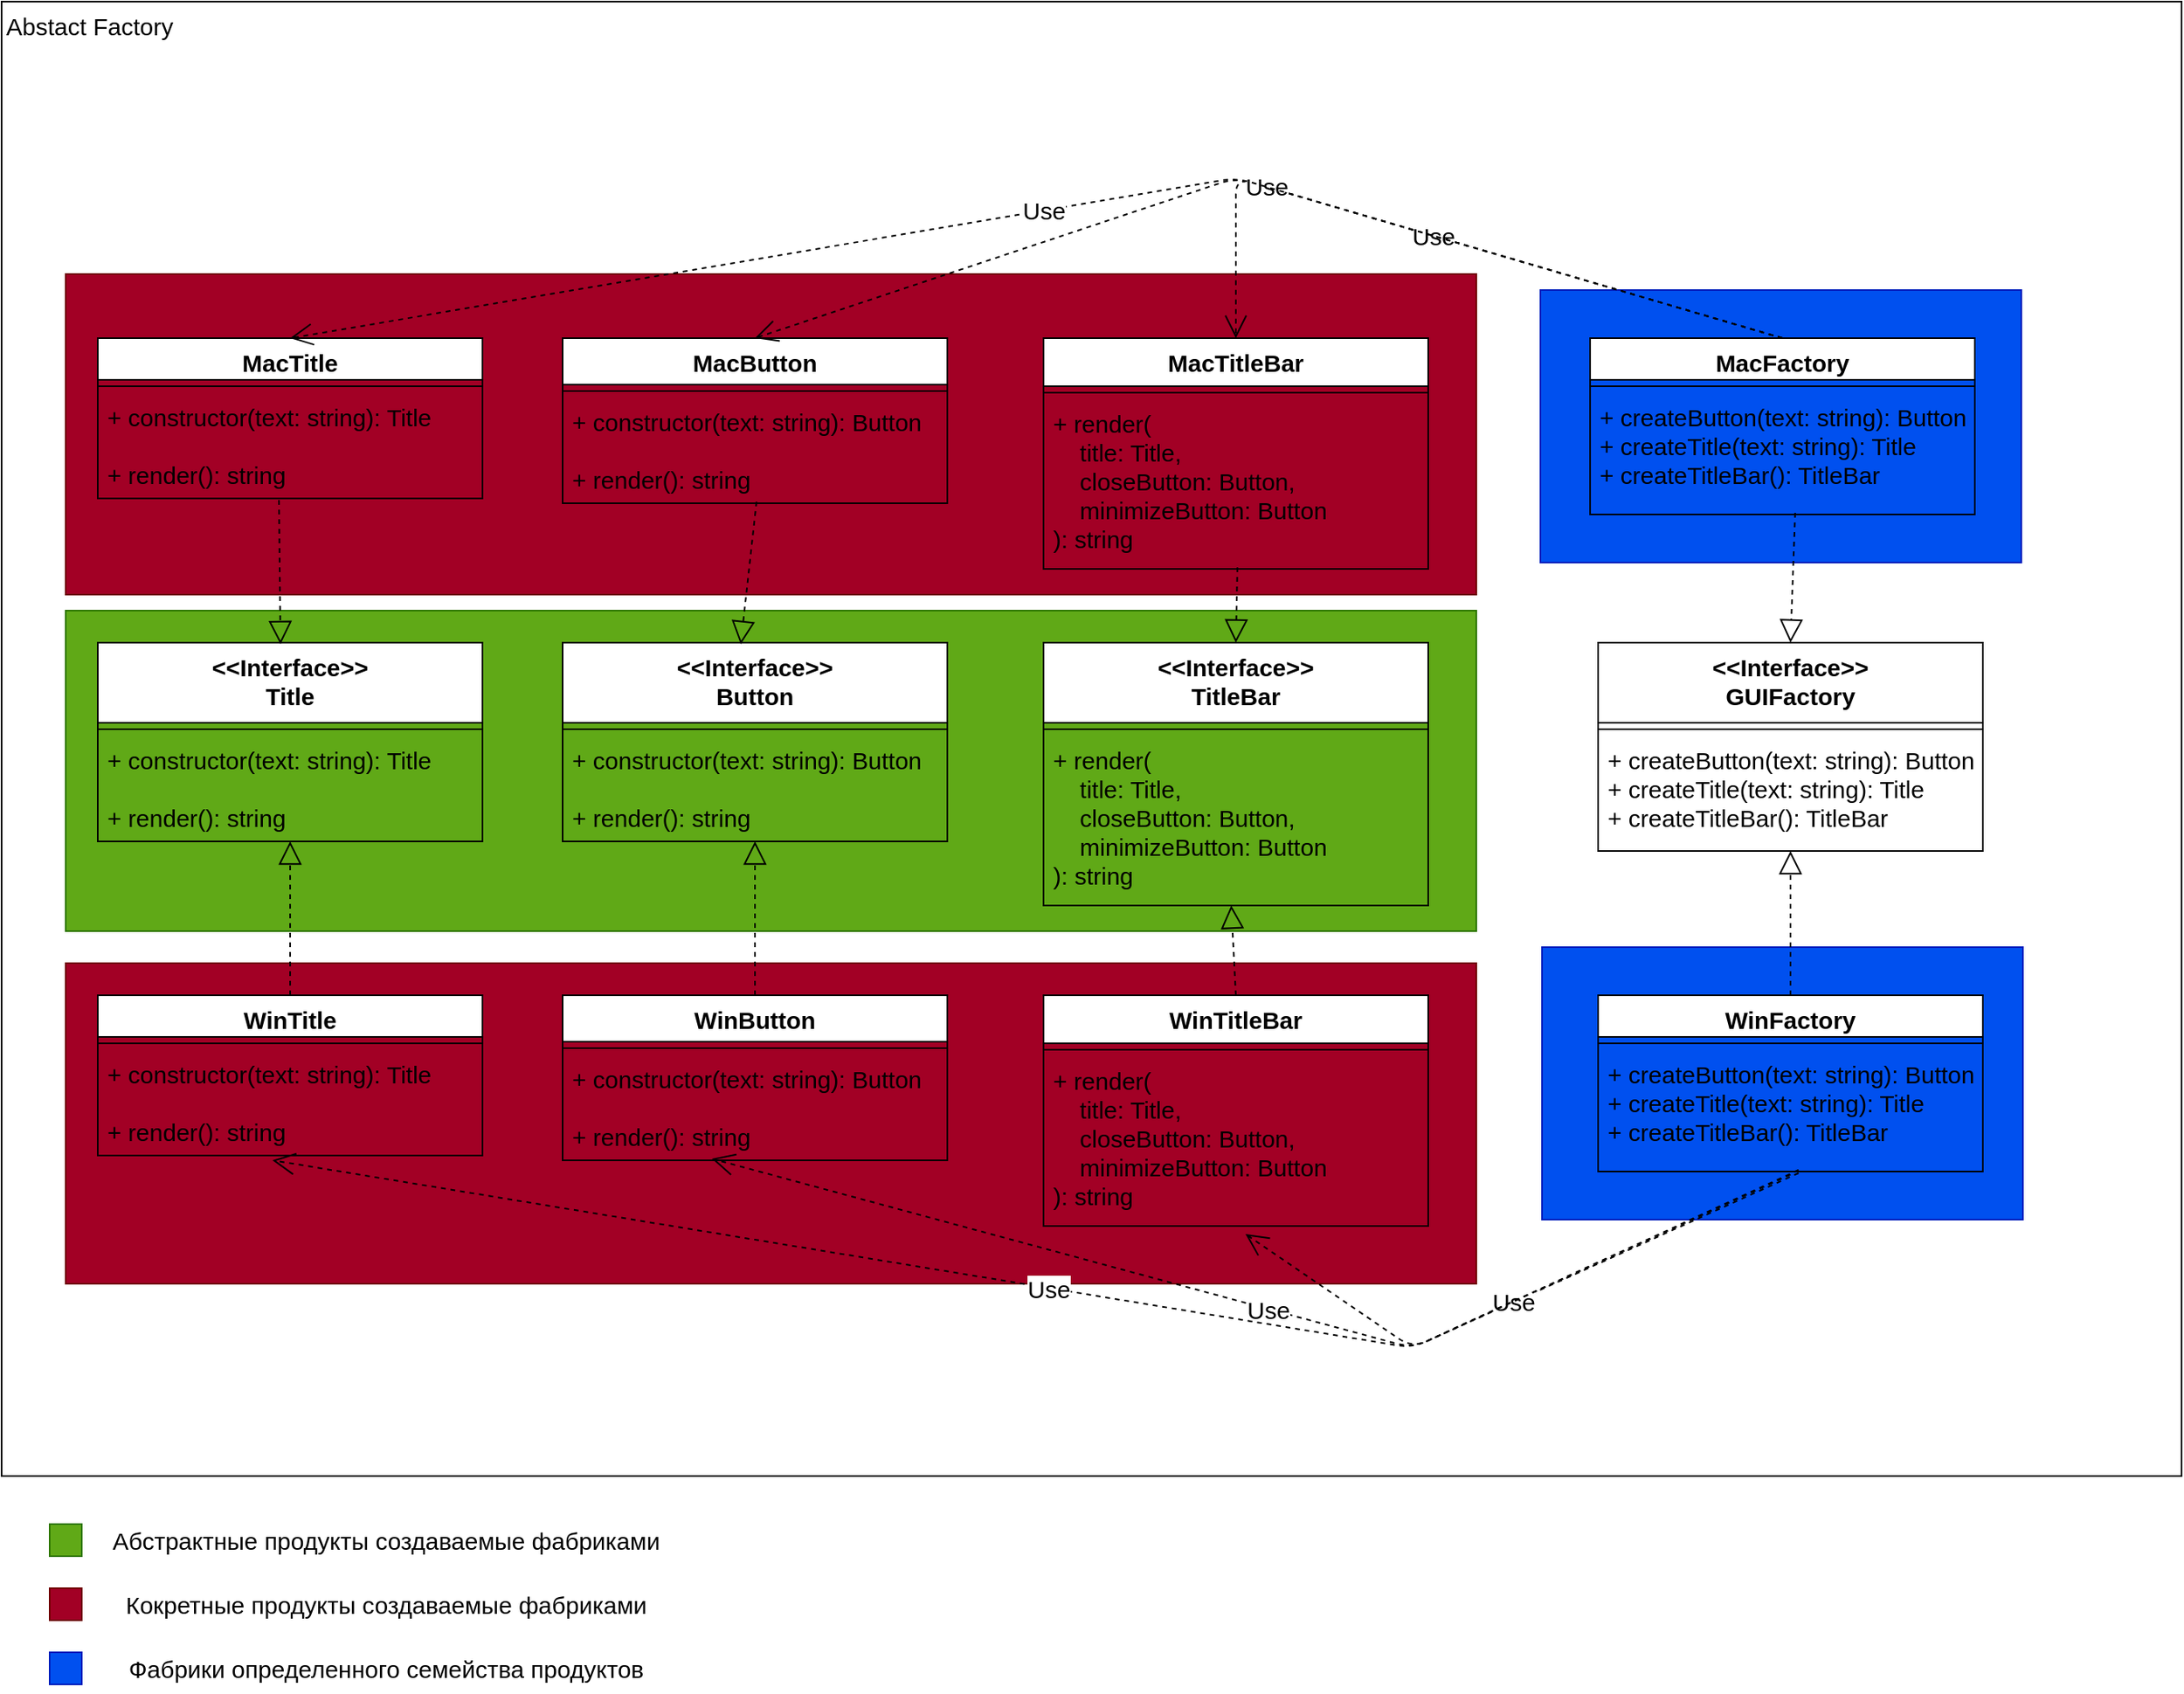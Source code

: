 <mxfile>
    <diagram id="dRo-2qExtUP4PCNZQvC7" name="Страница 1">
        <mxGraphModel dx="1196" dy="975" grid="1" gridSize="10" guides="1" tooltips="1" connect="1" arrows="1" fold="1" page="1" pageScale="1" pageWidth="827" pageHeight="1169" math="0" shadow="0">
            <root>
                <mxCell id="0"/>
                <mxCell id="1" parent="0"/>
                <mxCell id="2" value="" style="rounded=0;whiteSpace=wrap;html=1;" parent="1" vertex="1">
                    <mxGeometry x="10" y="10" width="1360" height="920" as="geometry"/>
                </mxCell>
                <mxCell id="67" value="" style="rounded=0;whiteSpace=wrap;html=1;fontSize=15;fillColor=#0050ef;fontColor=#ffffff;strokeColor=#001DBC;" vertex="1" parent="1">
                    <mxGeometry x="971" y="600" width="300" height="170" as="geometry"/>
                </mxCell>
                <mxCell id="66" value="" style="rounded=0;whiteSpace=wrap;html=1;fontSize=15;fillColor=#0050ef;fontColor=#ffffff;strokeColor=#001DBC;" vertex="1" parent="1">
                    <mxGeometry x="970" y="190" width="300" height="170" as="geometry"/>
                </mxCell>
                <mxCell id="63" value="" style="rounded=0;whiteSpace=wrap;html=1;fontSize=15;fillColor=#a20025;fontColor=#ffffff;strokeColor=#6F0000;" vertex="1" parent="1">
                    <mxGeometry x="50" y="610" width="880" height="200" as="geometry"/>
                </mxCell>
                <mxCell id="62" value="" style="rounded=0;whiteSpace=wrap;html=1;fontSize=15;fillColor=#a20025;fontColor=#ffffff;strokeColor=#6F0000;" vertex="1" parent="1">
                    <mxGeometry x="50" y="180" width="880" height="200" as="geometry"/>
                </mxCell>
                <mxCell id="59" value="" style="rounded=0;whiteSpace=wrap;html=1;fontSize=15;fillColor=#60a917;fontColor=#ffffff;strokeColor=#2D7600;" vertex="1" parent="1">
                    <mxGeometry x="50" y="390" width="880" height="200" as="geometry"/>
                </mxCell>
                <mxCell id="3" value="Abstact Factory" style="text;html=1;strokeColor=none;fillColor=none;align=center;verticalAlign=middle;whiteSpace=wrap;rounded=0;fontSize=15;" parent="1" vertex="1">
                    <mxGeometry x="10" y="10" width="110" height="30" as="geometry"/>
                </mxCell>
                <mxCell id="4" value="&lt;&lt;Interface&gt;&gt;&#10;GUIFactory&#10;" style="swimlane;fontStyle=1;align=center;verticalAlign=top;childLayout=stackLayout;horizontal=1;startSize=50;horizontalStack=0;resizeParent=1;resizeParentMax=0;resizeLast=0;collapsible=1;marginBottom=0;fontSize=15;" vertex="1" parent="1">
                    <mxGeometry x="1006" y="410" width="240" height="130" as="geometry"/>
                </mxCell>
                <mxCell id="6" value="" style="line;strokeWidth=1;fillColor=none;align=left;verticalAlign=middle;spacingTop=-1;spacingLeft=3;spacingRight=3;rotatable=0;labelPosition=right;points=[];portConstraint=eastwest;fontSize=15;" vertex="1" parent="4">
                    <mxGeometry y="50" width="240" height="8" as="geometry"/>
                </mxCell>
                <mxCell id="7" value="+ createButton(text: string): Button&#10;+ createTitle(text: string): Title&#10;+ createTitleBar(): TitleBar" style="text;strokeColor=none;fillColor=none;align=left;verticalAlign=top;spacingLeft=4;spacingRight=4;overflow=hidden;rotatable=0;points=[[0,0.5],[1,0.5]];portConstraint=eastwest;fontSize=15;" vertex="1" parent="4">
                    <mxGeometry y="58" width="240" height="72" as="geometry"/>
                </mxCell>
                <mxCell id="8" value="MacFactory" style="swimlane;fontStyle=1;align=center;verticalAlign=top;childLayout=stackLayout;horizontal=1;startSize=26;horizontalStack=0;resizeParent=1;resizeParentMax=0;resizeLast=0;collapsible=1;marginBottom=0;fontSize=15;" vertex="1" parent="1">
                    <mxGeometry x="1001" y="220" width="240" height="110" as="geometry"/>
                </mxCell>
                <mxCell id="10" value="" style="line;strokeWidth=1;fillColor=none;align=left;verticalAlign=middle;spacingTop=-1;spacingLeft=3;spacingRight=3;rotatable=0;labelPosition=right;points=[];portConstraint=eastwest;fontSize=15;" vertex="1" parent="8">
                    <mxGeometry y="26" width="240" height="8" as="geometry"/>
                </mxCell>
                <mxCell id="11" value="+ createButton(text: string): Button&#10;+ createTitle(text: string): Title&#10;+ createTitleBar(): TitleBar" style="text;strokeColor=none;fillColor=none;align=left;verticalAlign=top;spacingLeft=4;spacingRight=4;overflow=hidden;rotatable=0;points=[[0,0.5],[1,0.5]];portConstraint=eastwest;fontSize=15;" vertex="1" parent="8">
                    <mxGeometry y="34" width="240" height="76" as="geometry"/>
                </mxCell>
                <mxCell id="12" value="WinFactory" style="swimlane;fontStyle=1;align=center;verticalAlign=top;childLayout=stackLayout;horizontal=1;startSize=26;horizontalStack=0;resizeParent=1;resizeParentMax=0;resizeLast=0;collapsible=1;marginBottom=0;fontSize=15;" vertex="1" parent="1">
                    <mxGeometry x="1006" y="630" width="240" height="110" as="geometry"/>
                </mxCell>
                <mxCell id="13" value="" style="line;strokeWidth=1;fillColor=none;align=left;verticalAlign=middle;spacingTop=-1;spacingLeft=3;spacingRight=3;rotatable=0;labelPosition=right;points=[];portConstraint=eastwest;fontSize=15;" vertex="1" parent="12">
                    <mxGeometry y="26" width="240" height="8" as="geometry"/>
                </mxCell>
                <mxCell id="14" value="+ createButton(text: string): Button&#10;+ createTitle(text: string): Title&#10;+ createTitleBar(): TitleBar" style="text;strokeColor=none;fillColor=none;align=left;verticalAlign=top;spacingLeft=4;spacingRight=4;overflow=hidden;rotatable=0;points=[[0,0.5],[1,0.5]];portConstraint=eastwest;fontSize=15;" vertex="1" parent="12">
                    <mxGeometry y="34" width="240" height="76" as="geometry"/>
                </mxCell>
                <mxCell id="15" value="" style="endArrow=block;dashed=1;endFill=0;endSize=12;html=1;fontSize=15;exitX=0.5;exitY=0;exitDx=0;exitDy=0;" edge="1" parent="1" source="12" target="7">
                    <mxGeometry width="160" relative="1" as="geometry">
                        <mxPoint x="250" y="490" as="sourcePoint"/>
                        <mxPoint x="410" y="490" as="targetPoint"/>
                    </mxGeometry>
                </mxCell>
                <mxCell id="16" value="" style="endArrow=block;dashed=1;endFill=0;endSize=12;html=1;fontSize=15;entryX=0.5;entryY=0;entryDx=0;entryDy=0;exitX=0.533;exitY=0.987;exitDx=0;exitDy=0;exitPerimeter=0;" edge="1" parent="1" source="11" target="4">
                    <mxGeometry width="160" relative="1" as="geometry">
                        <mxPoint x="250" y="490" as="sourcePoint"/>
                        <mxPoint x="410" y="490" as="targetPoint"/>
                    </mxGeometry>
                </mxCell>
                <mxCell id="17" value="&lt;&lt;Interface&gt;&gt;&#10;Button" style="swimlane;fontStyle=1;align=center;verticalAlign=top;childLayout=stackLayout;horizontal=1;startSize=50;horizontalStack=0;resizeParent=1;resizeParentMax=0;resizeLast=0;collapsible=1;marginBottom=0;fontSize=15;" vertex="1" parent="1">
                    <mxGeometry x="360" y="410" width="240" height="124" as="geometry"/>
                </mxCell>
                <mxCell id="19" value="" style="line;strokeWidth=1;fillColor=none;align=left;verticalAlign=middle;spacingTop=-1;spacingLeft=3;spacingRight=3;rotatable=0;labelPosition=right;points=[];portConstraint=eastwest;fontSize=15;" vertex="1" parent="17">
                    <mxGeometry y="50" width="240" height="8" as="geometry"/>
                </mxCell>
                <mxCell id="20" value="+ constructor(text: string): Button&#10;&#10;+ render(): string" style="text;strokeColor=none;fillColor=none;align=left;verticalAlign=top;spacingLeft=4;spacingRight=4;overflow=hidden;rotatable=0;points=[[0,0.5],[1,0.5]];portConstraint=eastwest;fontSize=15;" vertex="1" parent="17">
                    <mxGeometry y="58" width="240" height="66" as="geometry"/>
                </mxCell>
                <mxCell id="21" value="&lt;&lt;Interface&gt;&gt;&#10;Title" style="swimlane;fontStyle=1;align=center;verticalAlign=top;childLayout=stackLayout;horizontal=1;startSize=50;horizontalStack=0;resizeParent=1;resizeParentMax=0;resizeLast=0;collapsible=1;marginBottom=0;fontSize=15;" vertex="1" parent="1">
                    <mxGeometry x="70" y="410" width="240" height="124" as="geometry"/>
                </mxCell>
                <mxCell id="22" value="" style="line;strokeWidth=1;fillColor=none;align=left;verticalAlign=middle;spacingTop=-1;spacingLeft=3;spacingRight=3;rotatable=0;labelPosition=right;points=[];portConstraint=eastwest;fontSize=15;" vertex="1" parent="21">
                    <mxGeometry y="50" width="240" height="8" as="geometry"/>
                </mxCell>
                <mxCell id="23" value="+ constructor(text: string): Title&#10;&#10;+ render(): string" style="text;strokeColor=none;fillColor=none;align=left;verticalAlign=top;spacingLeft=4;spacingRight=4;overflow=hidden;rotatable=0;points=[[0,0.5],[1,0.5]];portConstraint=eastwest;fontSize=15;" vertex="1" parent="21">
                    <mxGeometry y="58" width="240" height="66" as="geometry"/>
                </mxCell>
                <mxCell id="24" value="&lt;&lt;Interface&gt;&gt;&#10;TitleBar" style="swimlane;fontStyle=1;align=center;verticalAlign=top;childLayout=stackLayout;horizontal=1;startSize=50;horizontalStack=0;resizeParent=1;resizeParentMax=0;resizeLast=0;collapsible=1;marginBottom=0;fontSize=15;" vertex="1" parent="1">
                    <mxGeometry x="660" y="410" width="240" height="164" as="geometry"/>
                </mxCell>
                <mxCell id="25" value="" style="line;strokeWidth=1;fillColor=none;align=left;verticalAlign=middle;spacingTop=-1;spacingLeft=3;spacingRight=3;rotatable=0;labelPosition=right;points=[];portConstraint=eastwest;fontSize=15;" vertex="1" parent="24">
                    <mxGeometry y="50" width="240" height="8" as="geometry"/>
                </mxCell>
                <mxCell id="26" value="+ render(&#10;    title: Title,&#10;    closeButton: Button,&#10;    minimizeButton: Button&#10;): string" style="text;strokeColor=none;fillColor=none;align=left;verticalAlign=top;spacingLeft=4;spacingRight=4;overflow=hidden;rotatable=0;points=[[0,0.5],[1,0.5]];portConstraint=eastwest;fontSize=15;" vertex="1" parent="24">
                    <mxGeometry y="58" width="240" height="106" as="geometry"/>
                </mxCell>
                <mxCell id="27" value="MacTitle" style="swimlane;fontStyle=1;align=center;verticalAlign=top;childLayout=stackLayout;horizontal=1;startSize=26;horizontalStack=0;resizeParent=1;resizeParentMax=0;resizeLast=0;collapsible=1;marginBottom=0;fontSize=15;" vertex="1" parent="1">
                    <mxGeometry x="70" y="220" width="240" height="100" as="geometry"/>
                </mxCell>
                <mxCell id="29" value="" style="line;strokeWidth=1;fillColor=none;align=left;verticalAlign=middle;spacingTop=-1;spacingLeft=3;spacingRight=3;rotatable=0;labelPosition=right;points=[];portConstraint=eastwest;fontSize=15;" vertex="1" parent="27">
                    <mxGeometry y="26" width="240" height="8" as="geometry"/>
                </mxCell>
                <mxCell id="30" value="+ constructor(text: string): Title&#10;&#10;+ render(): string" style="text;strokeColor=none;fillColor=none;align=left;verticalAlign=top;spacingLeft=4;spacingRight=4;overflow=hidden;rotatable=0;points=[[0,0.5],[1,0.5]];portConstraint=eastwest;fontSize=15;" vertex="1" parent="27">
                    <mxGeometry y="34" width="240" height="66" as="geometry"/>
                </mxCell>
                <mxCell id="31" value="WinTitle" style="swimlane;fontStyle=1;align=center;verticalAlign=top;childLayout=stackLayout;horizontal=1;startSize=26;horizontalStack=0;resizeParent=1;resizeParentMax=0;resizeLast=0;collapsible=1;marginBottom=0;fontSize=15;" vertex="1" parent="1">
                    <mxGeometry x="70" y="630" width="240" height="100" as="geometry"/>
                </mxCell>
                <mxCell id="32" value="" style="line;strokeWidth=1;fillColor=none;align=left;verticalAlign=middle;spacingTop=-1;spacingLeft=3;spacingRight=3;rotatable=0;labelPosition=right;points=[];portConstraint=eastwest;fontSize=15;" vertex="1" parent="31">
                    <mxGeometry y="26" width="240" height="8" as="geometry"/>
                </mxCell>
                <mxCell id="33" value="+ constructor(text: string): Title&#10;&#10;+ render(): string" style="text;strokeColor=none;fillColor=none;align=left;verticalAlign=top;spacingLeft=4;spacingRight=4;overflow=hidden;rotatable=0;points=[[0,0.5],[1,0.5]];portConstraint=eastwest;fontSize=15;" vertex="1" parent="31">
                    <mxGeometry y="34" width="240" height="66" as="geometry"/>
                </mxCell>
                <mxCell id="34" value="MacButton" style="swimlane;fontStyle=1;align=center;verticalAlign=top;childLayout=stackLayout;horizontal=1;startSize=29;horizontalStack=0;resizeParent=1;resizeParentMax=0;resizeLast=0;collapsible=1;marginBottom=0;fontSize=15;" vertex="1" parent="1">
                    <mxGeometry x="360" y="220" width="240" height="103" as="geometry"/>
                </mxCell>
                <mxCell id="35" value="" style="line;strokeWidth=1;fillColor=none;align=left;verticalAlign=middle;spacingTop=-1;spacingLeft=3;spacingRight=3;rotatable=0;labelPosition=right;points=[];portConstraint=eastwest;fontSize=15;" vertex="1" parent="34">
                    <mxGeometry y="29" width="240" height="8" as="geometry"/>
                </mxCell>
                <mxCell id="36" value="+ constructor(text: string): Button&#10;&#10;+ render(): string" style="text;strokeColor=none;fillColor=none;align=left;verticalAlign=top;spacingLeft=4;spacingRight=4;overflow=hidden;rotatable=0;points=[[0,0.5],[1,0.5]];portConstraint=eastwest;fontSize=15;" vertex="1" parent="34">
                    <mxGeometry y="37" width="240" height="66" as="geometry"/>
                </mxCell>
                <mxCell id="37" value="WinButton" style="swimlane;fontStyle=1;align=center;verticalAlign=top;childLayout=stackLayout;horizontal=1;startSize=29;horizontalStack=0;resizeParent=1;resizeParentMax=0;resizeLast=0;collapsible=1;marginBottom=0;fontSize=15;" vertex="1" parent="1">
                    <mxGeometry x="360" y="630" width="240" height="103" as="geometry"/>
                </mxCell>
                <mxCell id="38" value="" style="line;strokeWidth=1;fillColor=none;align=left;verticalAlign=middle;spacingTop=-1;spacingLeft=3;spacingRight=3;rotatable=0;labelPosition=right;points=[];portConstraint=eastwest;fontSize=15;" vertex="1" parent="37">
                    <mxGeometry y="29" width="240" height="8" as="geometry"/>
                </mxCell>
                <mxCell id="39" value="+ constructor(text: string): Button&#10;&#10;+ render(): string" style="text;strokeColor=none;fillColor=none;align=left;verticalAlign=top;spacingLeft=4;spacingRight=4;overflow=hidden;rotatable=0;points=[[0,0.5],[1,0.5]];portConstraint=eastwest;fontSize=15;" vertex="1" parent="37">
                    <mxGeometry y="37" width="240" height="66" as="geometry"/>
                </mxCell>
                <mxCell id="40" value="MacTitleBar" style="swimlane;fontStyle=1;align=center;verticalAlign=top;childLayout=stackLayout;horizontal=1;startSize=30;horizontalStack=0;resizeParent=1;resizeParentMax=0;resizeLast=0;collapsible=1;marginBottom=0;fontSize=15;" vertex="1" parent="1">
                    <mxGeometry x="660" y="220" width="240" height="144" as="geometry"/>
                </mxCell>
                <mxCell id="41" value="" style="line;strokeWidth=1;fillColor=none;align=left;verticalAlign=middle;spacingTop=-1;spacingLeft=3;spacingRight=3;rotatable=0;labelPosition=right;points=[];portConstraint=eastwest;fontSize=15;" vertex="1" parent="40">
                    <mxGeometry y="30" width="240" height="8" as="geometry"/>
                </mxCell>
                <mxCell id="42" value="+ render(&#10;    title: Title,&#10;    closeButton: Button,&#10;    minimizeButton: Button&#10;): string" style="text;strokeColor=none;fillColor=none;align=left;verticalAlign=top;spacingLeft=4;spacingRight=4;overflow=hidden;rotatable=0;points=[[0,0.5],[1,0.5]];portConstraint=eastwest;fontSize=15;" vertex="1" parent="40">
                    <mxGeometry y="38" width="240" height="106" as="geometry"/>
                </mxCell>
                <mxCell id="43" value="WinTitleBar" style="swimlane;fontStyle=1;align=center;verticalAlign=top;childLayout=stackLayout;horizontal=1;startSize=30;horizontalStack=0;resizeParent=1;resizeParentMax=0;resizeLast=0;collapsible=1;marginBottom=0;fontSize=15;" vertex="1" parent="1">
                    <mxGeometry x="660" y="630" width="240" height="144" as="geometry"/>
                </mxCell>
                <mxCell id="44" value="" style="line;strokeWidth=1;fillColor=none;align=left;verticalAlign=middle;spacingTop=-1;spacingLeft=3;spacingRight=3;rotatable=0;labelPosition=right;points=[];portConstraint=eastwest;fontSize=15;" vertex="1" parent="43">
                    <mxGeometry y="30" width="240" height="8" as="geometry"/>
                </mxCell>
                <mxCell id="45" value="+ render(&#10;    title: Title,&#10;    closeButton: Button,&#10;    minimizeButton: Button&#10;): string" style="text;strokeColor=none;fillColor=none;align=left;verticalAlign=top;spacingLeft=4;spacingRight=4;overflow=hidden;rotatable=0;points=[[0,0.5],[1,0.5]];portConstraint=eastwest;fontSize=15;" vertex="1" parent="43">
                    <mxGeometry y="38" width="240" height="106" as="geometry"/>
                </mxCell>
                <mxCell id="46" value="" style="endArrow=block;dashed=1;endFill=0;endSize=12;html=1;fontSize=15;entryX=0.5;entryY=0;entryDx=0;entryDy=0;exitX=0.504;exitY=0.991;exitDx=0;exitDy=0;exitPerimeter=0;" edge="1" parent="1" source="42" target="24">
                    <mxGeometry width="160" relative="1" as="geometry">
                        <mxPoint x="770" y="370" as="sourcePoint"/>
                        <mxPoint x="1136" y="420" as="targetPoint"/>
                    </mxGeometry>
                </mxCell>
                <mxCell id="47" value="" style="endArrow=block;dashed=1;endFill=0;endSize=12;html=1;fontSize=15;entryX=0.488;entryY=1;entryDx=0;entryDy=0;exitX=0.5;exitY=0;exitDx=0;exitDy=0;entryPerimeter=0;" edge="1" parent="1" source="43" target="26">
                    <mxGeometry width="160" relative="1" as="geometry">
                        <mxPoint x="790.96" y="373.046" as="sourcePoint"/>
                        <mxPoint x="790" y="420" as="targetPoint"/>
                    </mxGeometry>
                </mxCell>
                <mxCell id="48" value="" style="endArrow=block;dashed=1;endFill=0;endSize=12;html=1;fontSize=15;entryX=0.463;entryY=0.008;entryDx=0;entryDy=0;exitX=0.504;exitY=0.985;exitDx=0;exitDy=0;exitPerimeter=0;entryPerimeter=0;" edge="1" parent="1" source="36" target="17">
                    <mxGeometry width="160" relative="1" as="geometry">
                        <mxPoint x="800.96" y="383.046" as="sourcePoint"/>
                        <mxPoint x="800" y="430" as="targetPoint"/>
                    </mxGeometry>
                </mxCell>
                <mxCell id="49" value="" style="endArrow=block;dashed=1;endFill=0;endSize=12;html=1;fontSize=15;exitX=0.5;exitY=0;exitDx=0;exitDy=0;" edge="1" parent="1" source="37" target="20">
                    <mxGeometry width="160" relative="1" as="geometry">
                        <mxPoint x="490.96" y="332.01" as="sourcePoint"/>
                        <mxPoint x="481" y="530" as="targetPoint"/>
                    </mxGeometry>
                </mxCell>
                <mxCell id="50" value="" style="endArrow=block;dashed=1;endFill=0;endSize=12;html=1;fontSize=15;" edge="1" parent="1" source="31" target="23">
                    <mxGeometry width="160" relative="1" as="geometry">
                        <mxPoint x="490" y="640" as="sourcePoint"/>
                        <mxPoint x="490" y="544" as="targetPoint"/>
                    </mxGeometry>
                </mxCell>
                <mxCell id="51" value="" style="endArrow=block;dashed=1;endFill=0;endSize=12;html=1;fontSize=15;entryX=0.475;entryY=0.008;entryDx=0;entryDy=0;exitX=0.471;exitY=1.015;exitDx=0;exitDy=0;exitPerimeter=0;entryPerimeter=0;" edge="1" parent="1" source="30" target="21">
                    <mxGeometry width="160" relative="1" as="geometry">
                        <mxPoint x="490.96" y="332.01" as="sourcePoint"/>
                        <mxPoint x="481.12" y="420.992" as="targetPoint"/>
                    </mxGeometry>
                </mxCell>
                <mxCell id="52" value="Use" style="endArrow=open;endSize=12;dashed=1;html=1;fontSize=15;exitX=0.5;exitY=0;exitDx=0;exitDy=0;entryX=0.5;entryY=0;entryDx=0;entryDy=0;" edge="1" parent="1" source="8" target="40">
                    <mxGeometry width="160" relative="1" as="geometry">
                        <mxPoint x="846" y="120" as="sourcePoint"/>
                        <mxPoint x="1006" y="120" as="targetPoint"/>
                        <Array as="points">
                            <mxPoint x="780" y="120"/>
                        </Array>
                    </mxGeometry>
                </mxCell>
                <mxCell id="54" value="Use" style="endArrow=open;endSize=12;dashed=1;html=1;fontSize=15;exitX=0.5;exitY=0;exitDx=0;exitDy=0;entryX=0.5;entryY=0;entryDx=0;entryDy=0;" edge="1" parent="1" source="8" target="34">
                    <mxGeometry width="160" relative="1" as="geometry">
                        <mxPoint x="1131" y="230" as="sourcePoint"/>
                        <mxPoint x="790" y="230" as="targetPoint"/>
                        <Array as="points">
                            <mxPoint x="780" y="120"/>
                        </Array>
                    </mxGeometry>
                </mxCell>
                <mxCell id="55" value="Use" style="endArrow=open;endSize=12;dashed=1;html=1;fontSize=15;exitX=0.5;exitY=0;exitDx=0;exitDy=0;entryX=0.5;entryY=0;entryDx=0;entryDy=0;" edge="1" parent="1" source="8" target="27">
                    <mxGeometry width="160" relative="1" as="geometry">
                        <mxPoint x="1131" y="230" as="sourcePoint"/>
                        <mxPoint x="490" y="230" as="targetPoint"/>
                        <Array as="points">
                            <mxPoint x="780" y="120"/>
                        </Array>
                    </mxGeometry>
                </mxCell>
                <mxCell id="56" value="Use" style="endArrow=open;endSize=12;dashed=1;html=1;fontSize=15;exitX=0.521;exitY=1.013;exitDx=0;exitDy=0;entryX=0.525;entryY=1.047;entryDx=0;entryDy=0;exitPerimeter=0;entryPerimeter=0;" edge="1" parent="1" source="14" target="45">
                    <mxGeometry width="160" relative="1" as="geometry">
                        <mxPoint x="1131" y="810" as="sourcePoint"/>
                        <mxPoint x="790" y="810" as="targetPoint"/>
                        <Array as="points">
                            <mxPoint x="890" y="850"/>
                        </Array>
                    </mxGeometry>
                </mxCell>
                <mxCell id="57" value="Use" style="endArrow=open;endSize=12;dashed=1;html=1;fontSize=15;exitX=0.521;exitY=0.987;exitDx=0;exitDy=0;entryX=0.388;entryY=0.985;entryDx=0;entryDy=0;exitPerimeter=0;entryPerimeter=0;" edge="1" parent="1" source="14" target="39">
                    <mxGeometry width="160" relative="1" as="geometry">
                        <mxPoint x="1141.04" y="750.988" as="sourcePoint"/>
                        <mxPoint x="796" y="788.982" as="targetPoint"/>
                        <Array as="points">
                            <mxPoint x="890" y="850"/>
                        </Array>
                    </mxGeometry>
                </mxCell>
                <mxCell id="58" value="Use" style="endArrow=open;endSize=12;dashed=1;html=1;fontSize=15;entryX=0.454;entryY=1.045;entryDx=0;entryDy=0;entryPerimeter=0;exitX=0.5;exitY=1.026;exitDx=0;exitDy=0;exitPerimeter=0;" edge="1" parent="1" source="14" target="33">
                    <mxGeometry width="160" relative="1" as="geometry">
                        <mxPoint x="1141.04" y="749.012" as="sourcePoint"/>
                        <mxPoint x="463.12" y="742.01" as="targetPoint"/>
                        <Array as="points">
                            <mxPoint x="890" y="850"/>
                        </Array>
                    </mxGeometry>
                </mxCell>
                <mxCell id="60" value="" style="rounded=0;whiteSpace=wrap;html=1;fontSize=15;fillColor=#60a917;fontColor=#ffffff;strokeColor=#2D7600;" vertex="1" parent="1">
                    <mxGeometry x="40" y="960" width="20" height="20" as="geometry"/>
                </mxCell>
                <mxCell id="61" value="Абстрактные продукты создаваемые фабриками" style="text;html=1;strokeColor=none;fillColor=none;align=center;verticalAlign=middle;whiteSpace=wrap;rounded=0;fontSize=15;" vertex="1" parent="1">
                    <mxGeometry x="70" y="955" width="360" height="30" as="geometry"/>
                </mxCell>
                <mxCell id="64" value="" style="rounded=0;whiteSpace=wrap;html=1;fontSize=15;fillColor=#a20025;fontColor=#ffffff;strokeColor=#6F0000;" vertex="1" parent="1">
                    <mxGeometry x="40" y="1000" width="20" height="20" as="geometry"/>
                </mxCell>
                <mxCell id="65" value="Кокретные продукты создаваемые фабриками" style="text;html=1;strokeColor=none;fillColor=none;align=center;verticalAlign=middle;whiteSpace=wrap;rounded=0;fontSize=15;" vertex="1" parent="1">
                    <mxGeometry x="70" y="995" width="360" height="30" as="geometry"/>
                </mxCell>
                <mxCell id="68" value="" style="rounded=0;whiteSpace=wrap;html=1;fontSize=15;fillColor=#0050ef;fontColor=#ffffff;strokeColor=#001DBC;" vertex="1" parent="1">
                    <mxGeometry x="40" y="1040" width="20" height="20" as="geometry"/>
                </mxCell>
                <mxCell id="69" value="Фабрики определенного семейства продуктов" style="text;html=1;strokeColor=none;fillColor=none;align=center;verticalAlign=middle;whiteSpace=wrap;rounded=0;fontSize=15;" vertex="1" parent="1">
                    <mxGeometry x="70" y="1035" width="360" height="30" as="geometry"/>
                </mxCell>
            </root>
        </mxGraphModel>
    </diagram>
</mxfile>
